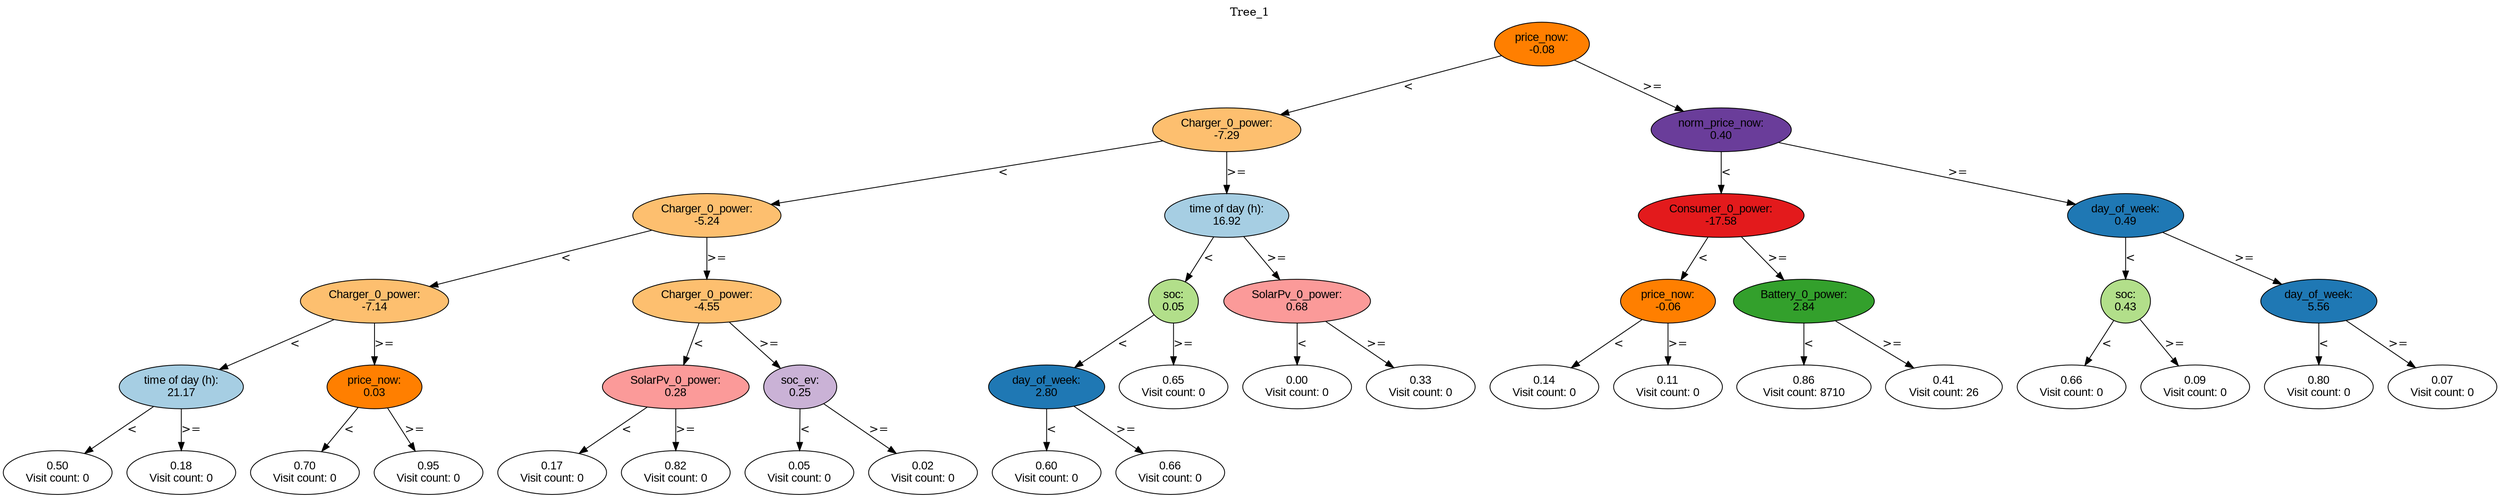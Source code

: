 digraph BST {
    node [fontname="Arial" style=filled colorscheme=paired12];
    0 [ label = "price_now:
-0.08" fillcolor=8];
    1 [ label = "Charger_0_power:
-7.29" fillcolor=7];
    2 [ label = "Charger_0_power:
-5.24" fillcolor=7];
    3 [ label = "Charger_0_power:
-7.14" fillcolor=7];
    4 [ label = "time of day (h):
21.17" fillcolor=1];
    5 [ label = "0.50
Visit count: 0" fillcolor=white];
    6 [ label = "0.18
Visit count: 0" fillcolor=white];
    7 [ label = "price_now:
0.03" fillcolor=8];
    8 [ label = "0.70
Visit count: 0" fillcolor=white];
    9 [ label = "0.95
Visit count: 0" fillcolor=white];
    10 [ label = "Charger_0_power:
-4.55" fillcolor=7];
    11 [ label = "SolarPv_0_power:
0.28" fillcolor=5];
    12 [ label = "0.17
Visit count: 0" fillcolor=white];
    13 [ label = "0.82
Visit count: 0" fillcolor=white];
    14 [ label = "soc_ev:
0.25" fillcolor=9];
    15 [ label = "0.05
Visit count: 0" fillcolor=white];
    16 [ label = "0.02
Visit count: 0" fillcolor=white];
    17 [ label = "time of day (h):
16.92" fillcolor=1];
    18 [ label = "soc:
0.05" fillcolor=3];
    19 [ label = "day_of_week:
2.80" fillcolor=2];
    20 [ label = "0.60
Visit count: 0" fillcolor=white];
    21 [ label = "0.66
Visit count: 0" fillcolor=white];
    22 [ label = "0.65
Visit count: 0" fillcolor=white];
    23 [ label = "SolarPv_0_power:
0.68" fillcolor=5];
    24 [ label = "0.00
Visit count: 0" fillcolor=white];
    25 [ label = "0.33
Visit count: 0" fillcolor=white];
    26 [ label = "norm_price_now:
0.40" fillcolor=10];
    27 [ label = "Consumer_0_power:
-17.58" fillcolor=6];
    28 [ label = "price_now:
-0.06" fillcolor=8];
    29 [ label = "0.14
Visit count: 0" fillcolor=white];
    30 [ label = "0.11
Visit count: 0" fillcolor=white];
    31 [ label = "Battery_0_power:
2.84" fillcolor=4];
    32 [ label = "0.86
Visit count: 8710" fillcolor=white];
    33 [ label = "0.41
Visit count: 26" fillcolor=white];
    34 [ label = "day_of_week:
0.49" fillcolor=2];
    35 [ label = "soc:
0.43" fillcolor=3];
    36 [ label = "0.66
Visit count: 0" fillcolor=white];
    37 [ label = "0.09
Visit count: 0" fillcolor=white];
    38 [ label = "day_of_week:
5.56" fillcolor=2];
    39 [ label = "0.80
Visit count: 0" fillcolor=white];
    40 [ label = "0.07
Visit count: 0" fillcolor=white];

    0  -> 1[ label = "<"];
    0  -> 26[ label = ">="];
    1  -> 2[ label = "<"];
    1  -> 17[ label = ">="];
    2  -> 3[ label = "<"];
    2  -> 10[ label = ">="];
    3  -> 4[ label = "<"];
    3  -> 7[ label = ">="];
    4  -> 5[ label = "<"];
    4  -> 6[ label = ">="];
    7  -> 8[ label = "<"];
    7  -> 9[ label = ">="];
    10  -> 11[ label = "<"];
    10  -> 14[ label = ">="];
    11  -> 12[ label = "<"];
    11  -> 13[ label = ">="];
    14  -> 15[ label = "<"];
    14  -> 16[ label = ">="];
    17  -> 18[ label = "<"];
    17  -> 23[ label = ">="];
    18  -> 19[ label = "<"];
    18  -> 22[ label = ">="];
    19  -> 20[ label = "<"];
    19  -> 21[ label = ">="];
    23  -> 24[ label = "<"];
    23  -> 25[ label = ">="];
    26  -> 27[ label = "<"];
    26  -> 34[ label = ">="];
    27  -> 28[ label = "<"];
    27  -> 31[ label = ">="];
    28  -> 29[ label = "<"];
    28  -> 30[ label = ">="];
    31  -> 32[ label = "<"];
    31  -> 33[ label = ">="];
    34  -> 35[ label = "<"];
    34  -> 38[ label = ">="];
    35  -> 36[ label = "<"];
    35  -> 37[ label = ">="];
    38  -> 39[ label = "<"];
    38  -> 40[ label = ">="];

    labelloc="t";
    label="Tree_1";
}